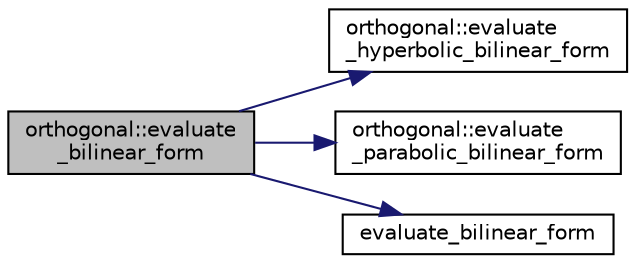 digraph "orthogonal::evaluate_bilinear_form"
{
  edge [fontname="Helvetica",fontsize="10",labelfontname="Helvetica",labelfontsize="10"];
  node [fontname="Helvetica",fontsize="10",shape=record];
  rankdir="LR";
  Node3042 [label="orthogonal::evaluate\l_bilinear_form",height=0.2,width=0.4,color="black", fillcolor="grey75", style="filled", fontcolor="black"];
  Node3042 -> Node3043 [color="midnightblue",fontsize="10",style="solid",fontname="Helvetica"];
  Node3043 [label="orthogonal::evaluate\l_hyperbolic_bilinear_form",height=0.2,width=0.4,color="black", fillcolor="white", style="filled",URL="$d7/daa/classorthogonal.html#a839dc01b1c59a23b054ccf70c00cc9c9"];
  Node3042 -> Node3044 [color="midnightblue",fontsize="10",style="solid",fontname="Helvetica"];
  Node3044 [label="orthogonal::evaluate\l_parabolic_bilinear_form",height=0.2,width=0.4,color="black", fillcolor="white", style="filled",URL="$d7/daa/classorthogonal.html#a8ee79da4c853cd384a0028cbebbbe0ee"];
  Node3042 -> Node3045 [color="midnightblue",fontsize="10",style="solid",fontname="Helvetica"];
  Node3045 [label="evaluate_bilinear_form",height=0.2,width=0.4,color="black", fillcolor="white", style="filled",URL="$d4/d67/geometry_8h.html#ab6f6bfa144b4d2700e3ed27497d83d5f"];
}
